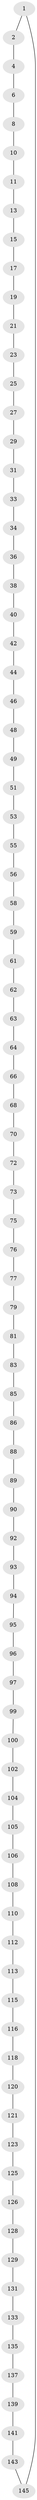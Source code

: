 // Generated by graph-tools (version 1.1) at 2025/24/03/03/25 07:24:19]
// undirected, 87 vertices, 87 edges
graph export_dot {
graph [start="1"]
  node [color=gray90,style=filled];
  1 [super="+146"];
  2 [super="+3"];
  4 [super="+5"];
  6 [super="+7"];
  8 [super="+9"];
  10;
  11 [super="+12"];
  13 [super="+14"];
  15 [super="+16"];
  17 [super="+18"];
  19 [super="+20"];
  21 [super="+22"];
  23 [super="+24"];
  25 [super="+26"];
  27 [super="+28"];
  29 [super="+30"];
  31 [super="+32"];
  33;
  34 [super="+35"];
  36 [super="+37"];
  38 [super="+39"];
  40 [super="+41"];
  42 [super="+43"];
  44 [super="+45"];
  46 [super="+47"];
  48;
  49 [super="+50"];
  51 [super="+52"];
  53 [super="+54"];
  55;
  56 [super="+57"];
  58;
  59 [super="+60"];
  61;
  62;
  63;
  64 [super="+65"];
  66 [super="+67"];
  68 [super="+69"];
  70 [super="+71"];
  72;
  73 [super="+74"];
  75;
  76;
  77 [super="+78"];
  79 [super="+80"];
  81 [super="+82"];
  83 [super="+84"];
  85;
  86 [super="+87"];
  88;
  89;
  90 [super="+91"];
  92;
  93;
  94;
  95;
  96;
  97 [super="+98"];
  99;
  100 [super="+101"];
  102 [super="+103"];
  104;
  105;
  106 [super="+107"];
  108 [super="+109"];
  110 [super="+111"];
  112;
  113 [super="+114"];
  115;
  116 [super="+117"];
  118 [super="+119"];
  120;
  121 [super="+122"];
  123 [super="+124"];
  125;
  126 [super="+127"];
  128;
  129 [super="+130"];
  131 [super="+132"];
  133 [super="+134"];
  135 [super="+136"];
  137 [super="+138"];
  139 [super="+140"];
  141 [super="+142"];
  143 [super="+144"];
  145;
  1 -- 2;
  1 -- 145;
  2 -- 4;
  4 -- 6;
  6 -- 8;
  8 -- 10;
  10 -- 11;
  11 -- 13;
  13 -- 15;
  15 -- 17;
  17 -- 19;
  19 -- 21;
  21 -- 23;
  23 -- 25;
  25 -- 27;
  27 -- 29;
  29 -- 31;
  31 -- 33;
  33 -- 34;
  34 -- 36;
  36 -- 38;
  38 -- 40;
  40 -- 42;
  42 -- 44;
  44 -- 46;
  46 -- 48;
  48 -- 49;
  49 -- 51;
  51 -- 53;
  53 -- 55;
  55 -- 56;
  56 -- 58;
  58 -- 59;
  59 -- 61;
  61 -- 62;
  62 -- 63;
  63 -- 64;
  64 -- 66;
  66 -- 68;
  68 -- 70;
  70 -- 72;
  72 -- 73;
  73 -- 75;
  75 -- 76;
  76 -- 77;
  77 -- 79;
  79 -- 81;
  81 -- 83;
  83 -- 85;
  85 -- 86;
  86 -- 88;
  88 -- 89;
  89 -- 90;
  90 -- 92;
  92 -- 93;
  93 -- 94;
  94 -- 95;
  95 -- 96;
  96 -- 97;
  97 -- 99;
  99 -- 100;
  100 -- 102;
  102 -- 104;
  104 -- 105;
  105 -- 106;
  106 -- 108;
  108 -- 110;
  110 -- 112;
  112 -- 113;
  113 -- 115;
  115 -- 116;
  116 -- 118;
  118 -- 120;
  120 -- 121;
  121 -- 123;
  123 -- 125;
  125 -- 126;
  126 -- 128;
  128 -- 129;
  129 -- 131;
  131 -- 133;
  133 -- 135;
  135 -- 137;
  137 -- 139;
  139 -- 141;
  141 -- 143;
  143 -- 145;
}
